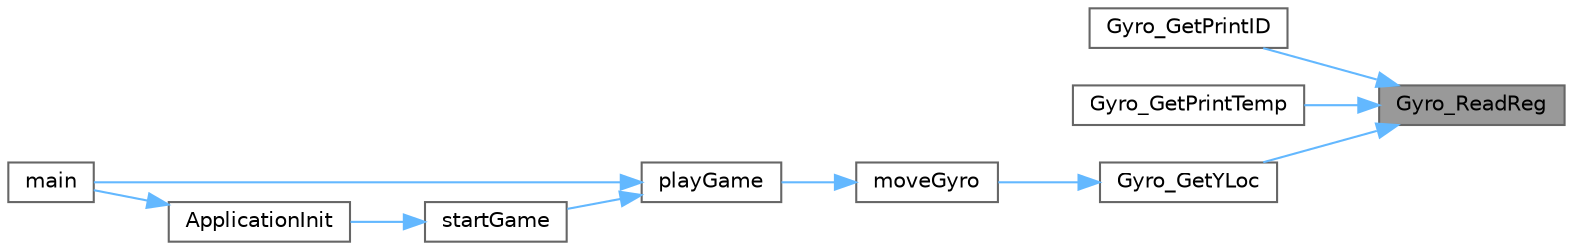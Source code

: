 digraph "Gyro_ReadReg"
{
 // LATEX_PDF_SIZE
  bgcolor="transparent";
  edge [fontname=Helvetica,fontsize=10,labelfontname=Helvetica,labelfontsize=10];
  node [fontname=Helvetica,fontsize=10,shape=box,height=0.2,width=0.4];
  rankdir="RL";
  Node1 [id="Node000001",label="Gyro_ReadReg",height=0.2,width=0.4,color="gray40", fillcolor="grey60", style="filled", fontcolor="black",tooltip="reads a given register"];
  Node1 -> Node2 [id="edge1_Node000001_Node000002",dir="back",color="steelblue1",style="solid",tooltip=" "];
  Node2 [id="Node000002",label="Gyro_GetPrintID",height=0.2,width=0.4,color="grey40", fillcolor="white", style="filled",URL="$_gyro_8c.html#a4eb34e06690a00cb6046963f3e43cd48",tooltip=" "];
  Node1 -> Node3 [id="edge2_Node000001_Node000003",dir="back",color="steelblue1",style="solid",tooltip=" "];
  Node3 [id="Node000003",label="Gyro_GetPrintTemp",height=0.2,width=0.4,color="grey40", fillcolor="white", style="filled",URL="$_gyro_8c.html#a476507800fac6b49519a25651b003317",tooltip=" "];
  Node1 -> Node4 [id="edge3_Node000001_Node000004",dir="back",color="steelblue1",style="solid",tooltip=" "];
  Node4 [id="Node000004",label="Gyro_GetYLoc",height=0.2,width=0.4,color="grey40", fillcolor="white", style="filled",URL="$_gyro_8c.html#a3f23b9c98e52e23454d961ecbcaa97fd",tooltip="gets the change in y location"];
  Node4 -> Node5 [id="edge4_Node000004_Node000005",dir="back",color="steelblue1",style="solid",tooltip=" "];
  Node5 [id="Node000005",label="moveGyro",height=0.2,width=0.4,color="grey40", fillcolor="white", style="filled",URL="$_application_code_8c.html#a0990070b581603c8bf86debcea28c20b",tooltip="move function to change the column that the chip hovers over gyro or touch controlled based on compil..."];
  Node5 -> Node6 [id="edge5_Node000005_Node000006",dir="back",color="steelblue1",style="solid",tooltip=" "];
  Node6 [id="Node000006",label="playGame",height=0.2,width=0.4,color="grey40", fillcolor="white", style="filled",URL="$_application_code_8c.html#ab7c3a6586b18c40cdf49c922ba6edc5a",tooltip="loop that runs the program to play the game"];
  Node6 -> Node7 [id="edge6_Node000006_Node000007",dir="back",color="steelblue1",style="solid",tooltip=" "];
  Node7 [id="Node000007",label="main",height=0.2,width=0.4,color="grey40", fillcolor="white", style="filled",URL="$main_8c.html#a840291bc02cba5474a4cb46a9b9566fe",tooltip="The application entry point."];
  Node6 -> Node8 [id="edge7_Node000006_Node000008",dir="back",color="steelblue1",style="solid",tooltip=" "];
  Node8 [id="Node000008",label="startGame",height=0.2,width=0.4,color="grey40", fillcolor="white", style="filled",URL="$_application_code_8c.html#abf5f6de04bef125dc7c4b1cda0357d3f",tooltip="starts a new game and sets scores to zero, displays screen 1 and sets player mode"];
  Node8 -> Node9 [id="edge8_Node000008_Node000009",dir="back",color="steelblue1",style="solid",tooltip=" "];
  Node9 [id="Node000009",label="ApplicationInit",height=0.2,width=0.4,color="grey40", fillcolor="white", style="filled",URL="$_application_code_8c.html#a784bc21ff799c79e41f61fbb3583d1e9",tooltip=" "];
  Node9 -> Node7 [id="edge9_Node000009_Node000007",dir="back",color="steelblue1",style="solid",tooltip=" "];
}
